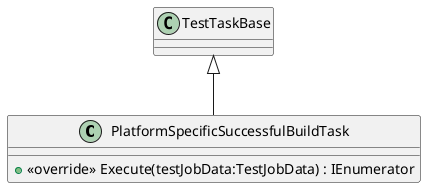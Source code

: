 @startuml
class PlatformSpecificSuccessfulBuildTask {
    + <<override>> Execute(testJobData:TestJobData) : IEnumerator
}
TestTaskBase <|-- PlatformSpecificSuccessfulBuildTask
@enduml
